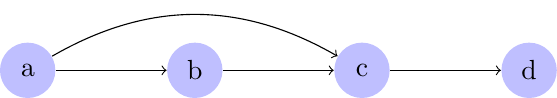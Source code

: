 \documentclass[tikz]{standalone}
\usetikzlibrary{positioning}
\begin{document}
\begin{tikzpicture}[%
    every node/.style = {circle, fill=blue!25, minimum size = 2em}]

    \node (1) at (0,0) {a};
    \foreach \Node/\Label [remember=\Node as \LastNode (initially 1)] in {2/b,3/c,4/d}
    {
        \node (\Node) [right=4em of \LastNode] {\Label};
        \draw[->] (\LastNode) to (\Node);
    }
    \draw[->, bend left] (1) to (3);
\end{tikzpicture}
\end{document}
